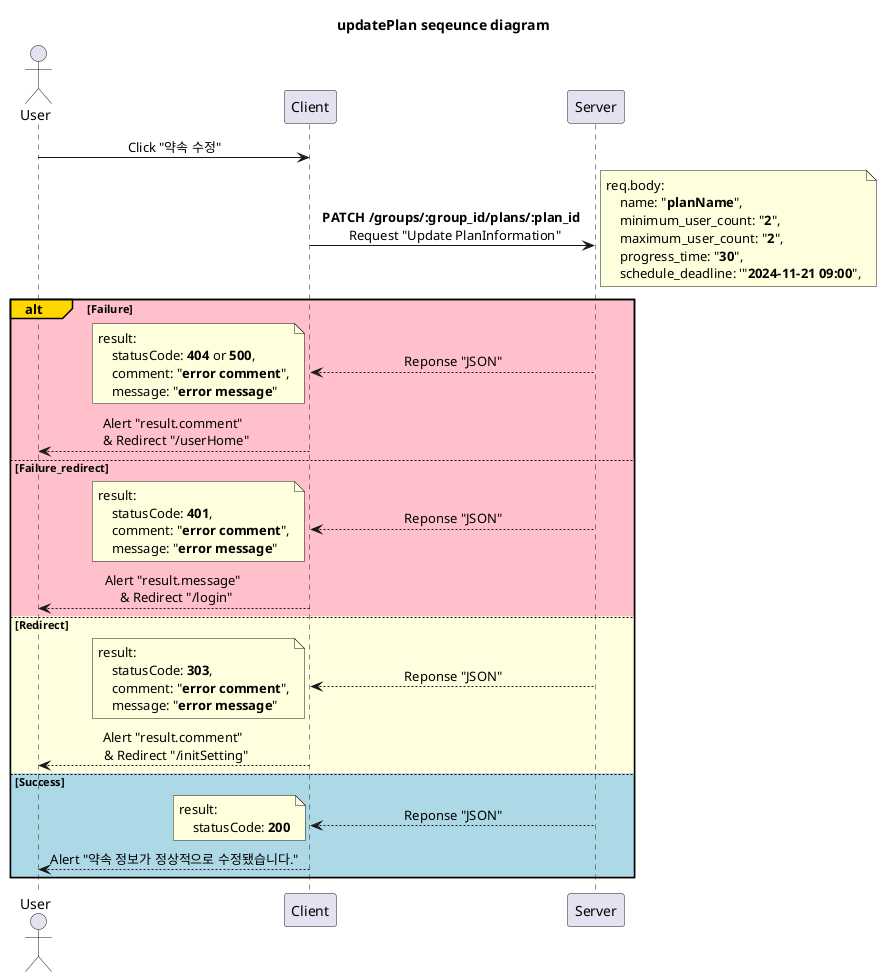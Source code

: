 @startuml updatePlan
'http://localhost:3000/editGroup/:id

title updatePlan seqeunce diagram

skinparam SequenceMessageAlignment center

participant Server order 30
participant Client order 20
actor User order 10

User -> Client: Click "약속 수정"

Client -> Server: **PATCH /groups/:group_id/plans/:plan_id** \n Request "Update PlanInformation"
note right
    req.body:
        name: "**planName**",
        minimum_user_count: "**2**",
        maximum_user_count: "**2**",
        progress_time: "**30**",
        schedule_deadline: '"**2024-11-21 09:00**",
end note

alt#Gold #Pink Failure
    Client <-- Server: Reponse "JSON"
    note left
        result:
            statusCode: **404** or **500**,
            comment: "**error comment**",
            message: "**error message**"
    end note
    User <-- Client: Alert "result.comment" \n & Redirect "/userHome"

else #Pink Failure_redirect
    Client <-- Server: Reponse "JSON"
    note left
        result:
            statusCode: **401**,
            comment: "**error comment**",
            message: "**error message**"
    end note
    User <-- Client: Alert "result.message" \n & Redirect "/login"

else #LightYellow Redirect
    Client <-- Server: Reponse "JSON"
    note left
        result:
            statusCode: **303**,
            comment: "**error comment**",
            message: "**error message**"
    end note
    User <-- Client: Alert "result.comment" \n & Redirect "/initSetting"

else #LightBlue Success
    Client <-- Server: Reponse "JSON"
    note left
        result:
            statusCode: **200**
    end note
    User <-- Client: Alert "약속 정보가 정상적으로 수정됐습니다."
end

@enduml